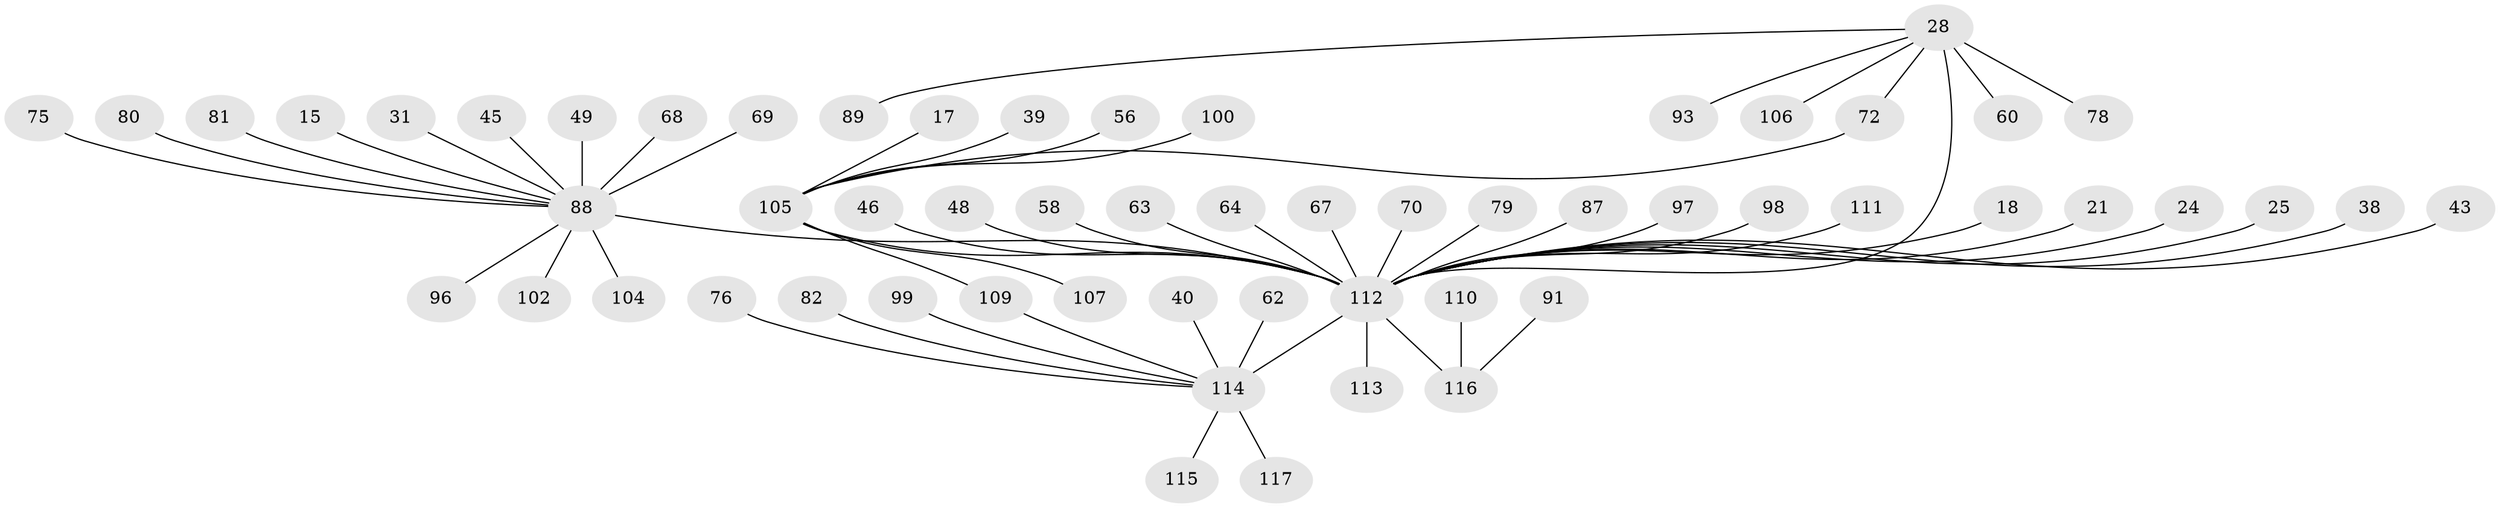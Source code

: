 // original degree distribution, {15: 0.017094017094017096, 20: 0.008547008547008548, 9: 0.017094017094017096, 4: 0.017094017094017096, 2: 0.2222222222222222, 5: 0.03418803418803419, 8: 0.008547008547008548, 3: 0.09401709401709402, 7: 0.008547008547008548, 1: 0.5641025641025641, 6: 0.008547008547008548}
// Generated by graph-tools (version 1.1) at 2025/51/03/04/25 21:51:31]
// undirected, 58 vertices, 59 edges
graph export_dot {
graph [start="1"]
  node [color=gray90,style=filled];
  15;
  17;
  18;
  21;
  24 [super="+5"];
  25;
  28 [super="+12"];
  31;
  38;
  39;
  40;
  43;
  45;
  46;
  48;
  49;
  56;
  58;
  60;
  62;
  63;
  64;
  67;
  68;
  69;
  70 [super="+41"];
  72;
  75;
  76 [super="+23"];
  78 [super="+71"];
  79;
  80;
  81;
  82;
  87;
  88 [super="+61+83"];
  89;
  91;
  93;
  96 [super="+4+14+95"];
  97;
  98;
  99;
  100 [super="+54"];
  102;
  104;
  105 [super="+42+53+3"];
  106;
  107 [super="+90"];
  109 [super="+10+65"];
  110;
  111;
  112 [super="+16+8+32+35+47+52+85+94+103+13"];
  113 [super="+29"];
  114 [super="+9+22+27+92+37+19+30"];
  115 [super="+101+108"];
  116 [super="+51+73+77"];
  117;
  15 -- 88;
  17 -- 105;
  18 -- 112;
  21 -- 112;
  24 -- 112;
  25 -- 112;
  28 -- 72;
  28 -- 93;
  28 -- 106;
  28 -- 89;
  28 -- 60;
  28 -- 112 [weight=4];
  28 -- 78;
  31 -- 88;
  38 -- 112;
  39 -- 105;
  40 -- 114;
  43 -- 112;
  45 -- 88;
  46 -- 112;
  48 -- 112;
  49 -- 88;
  56 -- 105;
  58 -- 112;
  62 -- 114;
  63 -- 112;
  64 -- 112;
  67 -- 112;
  68 -- 88;
  69 -- 88;
  70 -- 112;
  72 -- 105;
  75 -- 88;
  76 -- 114;
  79 -- 112;
  80 -- 88;
  81 -- 88;
  82 -- 114;
  87 -- 112;
  88 -- 112 [weight=5];
  88 -- 96;
  88 -- 102;
  88 -- 104;
  91 -- 116;
  97 -- 112;
  98 -- 112;
  99 -- 114;
  100 -- 105 [weight=2];
  105 -- 109;
  105 -- 112 [weight=4];
  105 -- 107;
  109 -- 114;
  110 -- 116;
  111 -- 112;
  112 -- 114 [weight=4];
  112 -- 113;
  112 -- 116 [weight=2];
  114 -- 115;
  114 -- 117;
}
